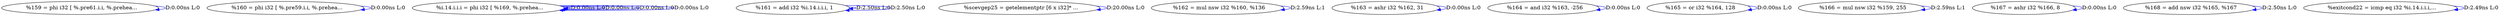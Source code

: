 digraph {
Node0x3efc1f0[label="  %159 = phi i32 [ %.pre61.i.i, %.prehea..."];
Node0x3efc1f0 -> Node0x3efc1f0[label="D:0.00ns L:0",color=blue];
Node0x3efc2d0[label="  %160 = phi i32 [ %.pre59.i.i, %.prehea..."];
Node0x3efc2d0 -> Node0x3efc2d0[label="D:0.00ns L:0",color=blue];
Node0x3efc3b0[label="  %i.14.i.i.i = phi i32 [ %169, %.prehea..."];
Node0x3efc3b0 -> Node0x3efc3b0[label="D:0.00ns L:0",color=blue];
Node0x3efc3b0 -> Node0x3efc3b0[label="D:0.00ns L:0",color=blue];
Node0x3efc3b0 -> Node0x3efc3b0[label="D:0.00ns L:0",color=blue];
Node0x3efc3b0 -> Node0x3efc3b0[label="D:0.00ns L:0",color=blue];
Node0x3efc490[label="  %161 = add i32 %i.14.i.i.i, 1"];
Node0x3efc490 -> Node0x3efc490[label="D:2.50ns L:0",color=blue];
Node0x3efc490 -> Node0x3efc490[label="D:2.50ns L:0",color=blue];
Node0x3efc570[label="  %scevgep25 = getelementptr [6 x i32]* ..."];
Node0x3efc570 -> Node0x3efc570[label="D:20.00ns L:0",color=blue];
Node0x3efc690[label="  %162 = mul nsw i32 %160, %136"];
Node0x3efc690 -> Node0x3efc690[label="D:2.59ns L:1",color=blue];
Node0x3efc770[label="  %163 = ashr i32 %162, 31"];
Node0x3efc770 -> Node0x3efc770[label="D:0.00ns L:0",color=blue];
Node0x3efc850[label="  %164 = and i32 %163, -256"];
Node0x3efc850 -> Node0x3efc850[label="D:0.00ns L:0",color=blue];
Node0x3efc930[label="  %165 = or i32 %164, 128"];
Node0x3efc930 -> Node0x3efc930[label="D:0.00ns L:0",color=blue];
Node0x3efca10[label="  %166 = mul nsw i32 %159, 255"];
Node0x3efca10 -> Node0x3efca10[label="D:2.59ns L:1",color=blue];
Node0x3efcaf0[label="  %167 = ashr i32 %166, 8"];
Node0x3efcaf0 -> Node0x3efcaf0[label="D:0.00ns L:0",color=blue];
Node0x3efcbd0[label="  %168 = add nsw i32 %165, %167"];
Node0x3efcbd0 -> Node0x3efcbd0[label="D:2.50ns L:0",color=blue];
Node0x3efcd90[label="  %exitcond22 = icmp eq i32 %i.14.i.i.i,..."];
Node0x3efcd90 -> Node0x3efcd90[label="D:2.49ns L:0",color=blue];
}

